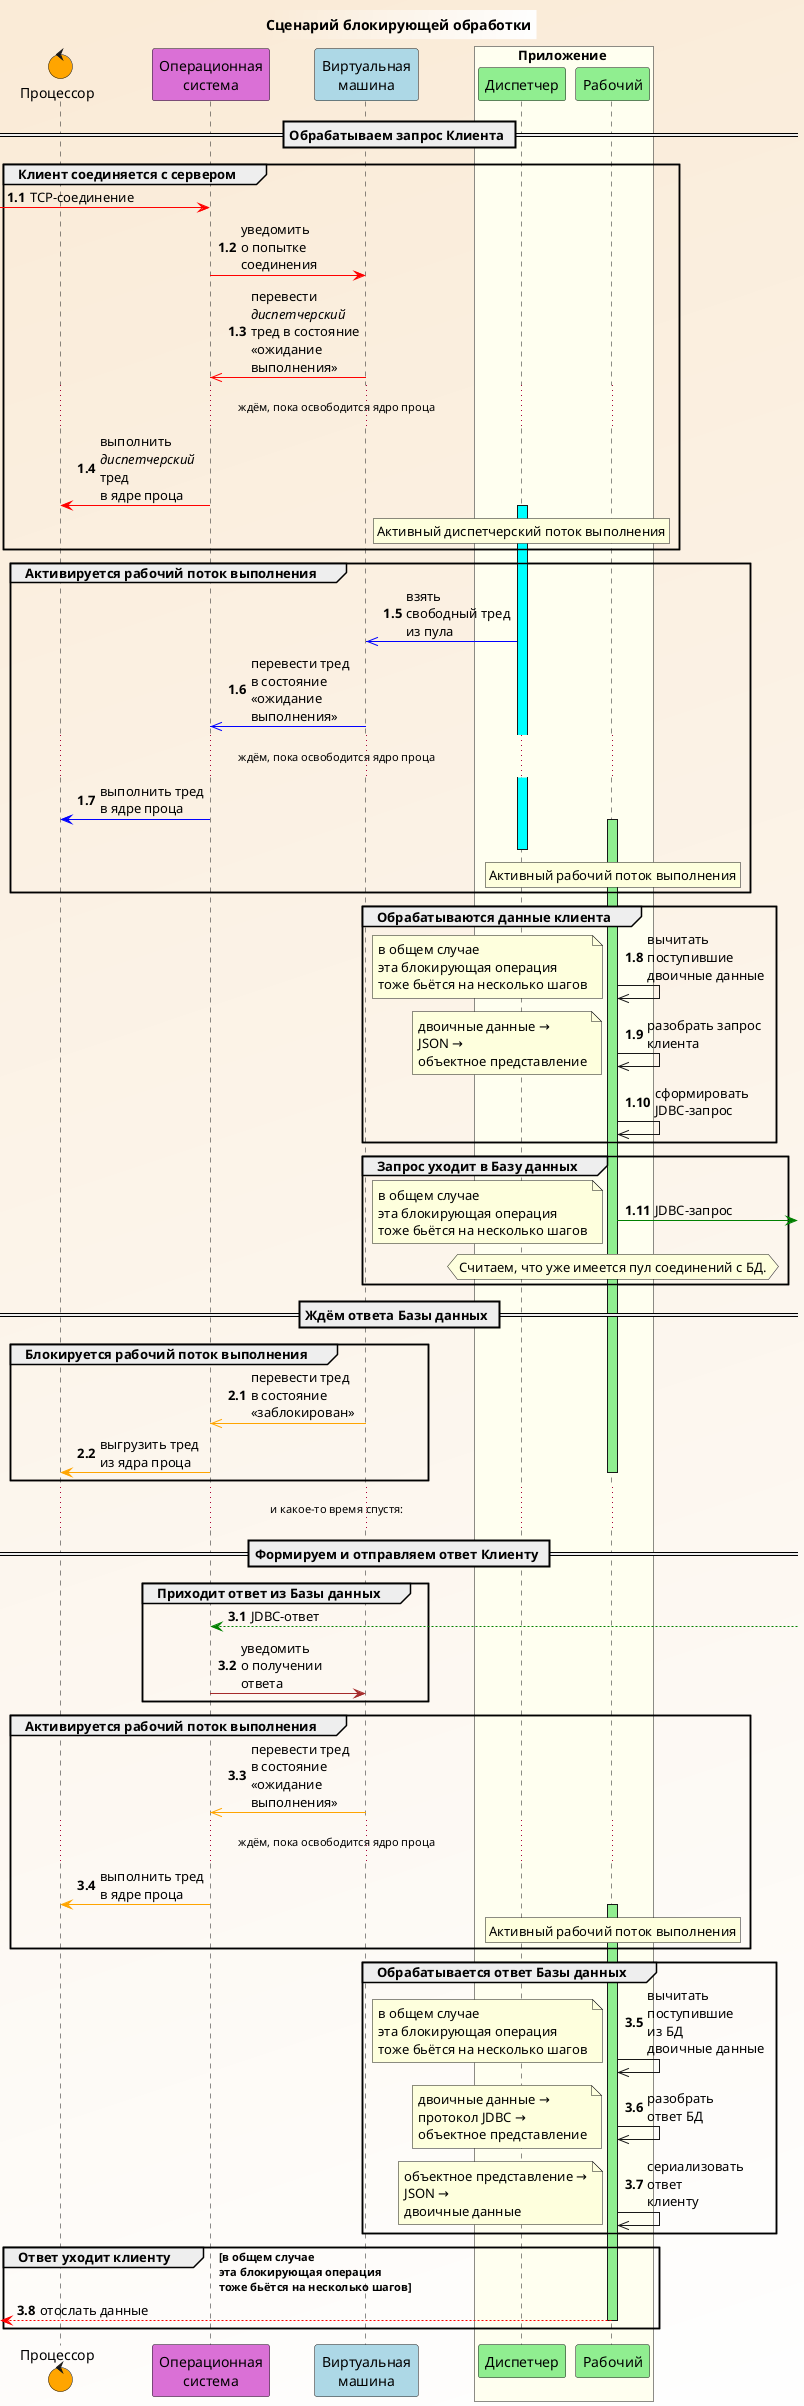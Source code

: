 @startuml
title Сценарий блокирующей обработки
skinparam backgroundcolor AntiqueWhite/White

  control "Процессор" as proc #orange
  participant "Операционная\nсистема" as os #orchid
  participant "Виртуальная\nмашина" as vm #lightblue
  box Приложение #ivory
    participant "Диспетчер" as dispatcher #lightgreen
    participant "Рабочий" as worker #lightgreen
  end box

== Обрабатываем запрос Клиента ==
autonumber 1.1
group Клиент соединяется с сервером
  -[#red]> os : TCP-соединение
  os -[#red]> vm : уведомить\nо попытке\nсоединения
  vm -[#red]>> os: перевести\n<i>диспетчерский</i>\nтред в состояние\n«ожидание\nвыполнения»
  ...ждём, пока освободится ядро проца...
  os -[#red]> proc: выполнить\n<i>диспетчерский</i>\nтред\nв ядре проца
  activate dispatcher #cyan
  rnote over dispatcher: Активный диспетчерский поток выполнения
end
group Активируется рабочий поток выполнения
  dispatcher -[#blue]>> vm : взять\nсвободный тред\nиз пула
  vm -[#blue]>> os: перевести тред\nв состояние\n«ожидание\nвыполнения»
  ...ждём, пока освободится ядро проца...
  os -[#blue]> proc: выполнить тред\nв ядре проца
  activate worker #lightgreen
  rnote over worker: Активный рабочий поток выполнения
  deactivate dispatcher
end
group Обрабатываются данные клиента
  worker ->> worker : вычитать\nпоступившие\nдвоичные данные
  note left: в общем случае\nэта блокирующая операция\nтоже бьётся на несколько шагов
  worker ->> worker : разобрать запрос\nклиента
  note left: двоичные данные →\nJSON →\nобъектное представление
  worker ->> worker : сформировать\nJDBC-запрос
end
group Запрос уходит в Базу данных
  worker -[#green]>] : JDBC-запрос
  note left: в общем случае\nэта блокирующая операция\nтоже бьётся на несколько шагов
  hnote over worker: Считаем, что уже имеется пул соединений с БД.
end
== Ждём ответа Базы данных ==
autonumber 2.1
group Блокируется рабочий поток выполнения
  vm -[#orange]>> os: перевести тред\nв состояние\n«заблокирован»
  os -[#orange]> proc: выгрузить тред\nиз ядра проца
  deactivate worker
end
...и какое-то время спустя:...
== Формируем и отправляем ответ Клиенту ==
autonumber 3.1
group Приходит ответ из Базы данных
  os <[#green]-- : JDBC-ответ
  os -[#brown]> vm : уведомить\nо получении\nответа
end
group Активируется рабочий поток выполнения
  vm -[#orange]>> os: перевести тред\nв состояние\n«ожидание\nвыполнения»
  ...ждём, пока освободится ядро проца...
  os -[#orange]> proc: выполнить тред\nв ядре проца
  activate worker #lightgreen
  rnote over worker: Активный рабочий поток выполнения
end
group Обрабатывается ответ Базы данных
  worker ->> worker : вычитать\nпоступившие\nиз БД\nдвоичные данные
  note left: в общем случае\nэта блокирующая операция\nтоже бьётся на несколько шагов
  worker ->> worker : разобрать\nответ БД
  note left: двоичные данные →\nпротокол JDBC →\nобъектное представление
  worker ->> worker: сериализовать\nответ\nклиенту
  note left: объектное представление →\nJSON →\nдвоичные данные
end
group Ответ уходит клиенту [в общем случае\nэта блокирующая операция\nтоже бьётся на несколько шагов]
  [<-[#red]- worker: отослать данные
  deactivate worker
end
@enduml
